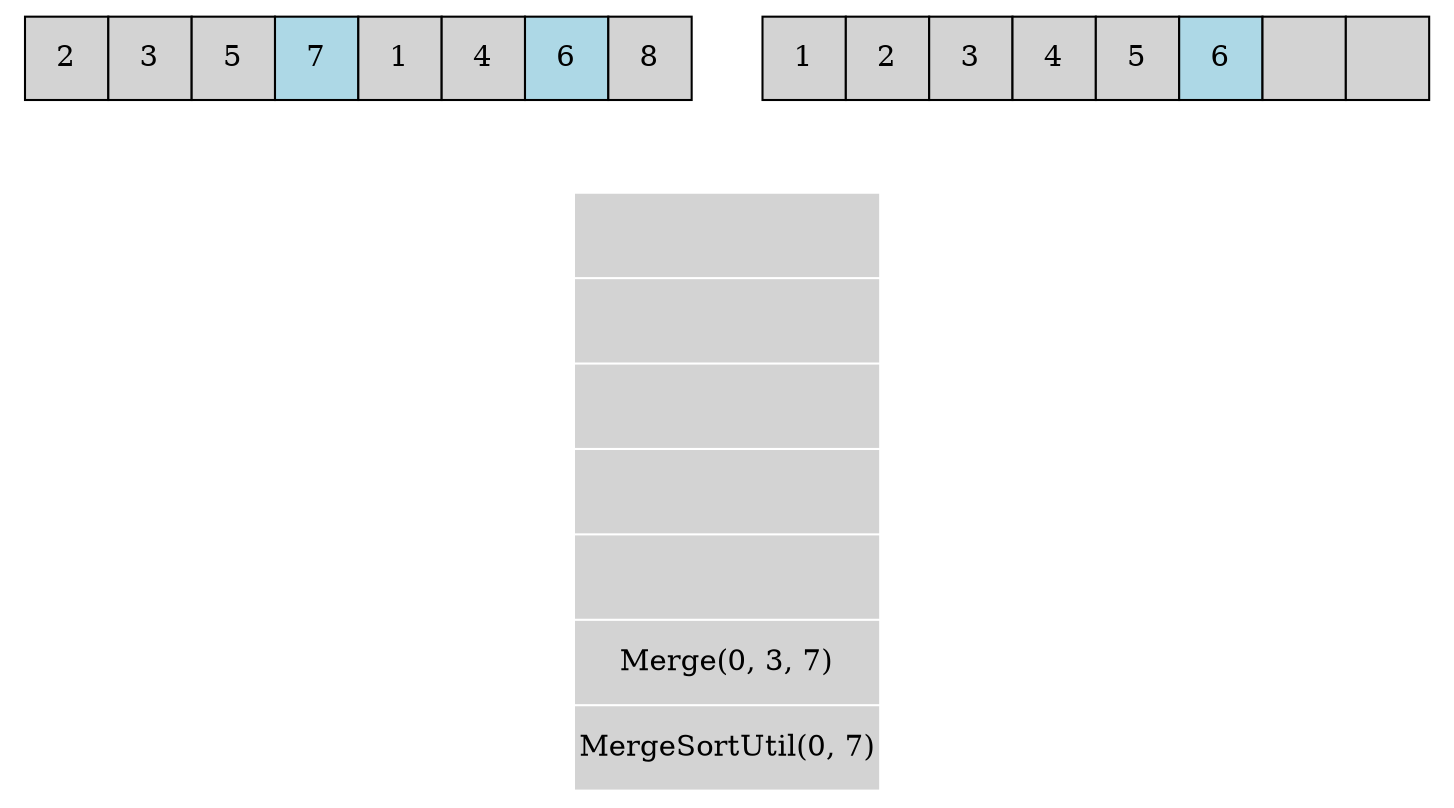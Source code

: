 digraph G
{
    node1
        [
        shape = none
            label = <<table border="0" cellspacing="0">
            <tr>
            <td port="arr0" width="40" height="40" bgcolor="lightgray" border="1">2</td>
            <td port="arr1" width="40" height="40" bgcolor="lightgray" border="1">3</td>
            <td port="arr2" width="40" height="40" bgcolor="lightgray" border="1">5</td>
            <td port="arr3" width="40" height="40" bgcolor="lightblue" border="1">7</td>
            <td port="arr4" width="40" height="40" bgcolor="lightgray" border="1">1</td>
            <td port="arr5" width="40" height="40" bgcolor="lightgray" border="1">4</td>
            <td port="arr6" width="40" height="40" bgcolor="lightblue" border="1">6</td>
            <td port="arr7" width="40" height="40" bgcolor="lightgray" border="1">8</td>
            </tr>
            </table>>
        ]
    node2
    [
        shape = none
            label = <<table border="0" cellspacing="0">
            <tr>
            <td port="tempArr0" width="40" height="40" bgcolor="lightgray" border="1">1</td>
            <td port="tempArr1" width="40" height="40" bgcolor="lightgray" border="1">2</td>
            <td port="tempArr2" width="40" height="40" bgcolor="lightgray" border="1">3</td>
            <td port="tempArr3" width="40" height="40" bgcolor="lightgray" border="1">4</td>
            <td port="tempArr4" width="40" height="40" bgcolor="lightgray" border="1">5</td>
            <td port="tempArr5" width="40" height="40" bgcolor="lightblue" border="1">6</td>
            <td port="tempArr6" width="40" height="40" bgcolor="lightgray" border="1"></td>
            <td port="tempArr7" width="40" height="40" bgcolor="lightgray" border="1"></td>
            </tr>
            </table>>
    ]
    node3
    [
        shape = none
            label = <<table border="0" cellspacing="1">
            <tr><td port="code1" height="40" bgcolor="lightgray"></td></tr>
            <tr><td port="code2" height="40" bgcolor="lightgray"></td></tr>
            <tr><td port="code3" height="40" bgcolor="lightgray"></td></tr>
            <tr><td port="code4" height="40" bgcolor="lightgray"></td></tr>
            <tr><td port="code5" height="40" bgcolor="lightgray"></td></tr>
            <tr><td port="code6" height="40" bgcolor="lightgray">Merge(0, 3, 7)<br/></td></tr>
            <tr><td port="code7" height="40" bgcolor="lightgray">MergeSortUtil(0, 7)</td></tr>
            </table>>
    ]
    edge[style=invis]
    subgraph sb1 {peripheries=0 node1 -> node3}
    subgraph sb2 {peripheries=0 node2 -> node3}
}
